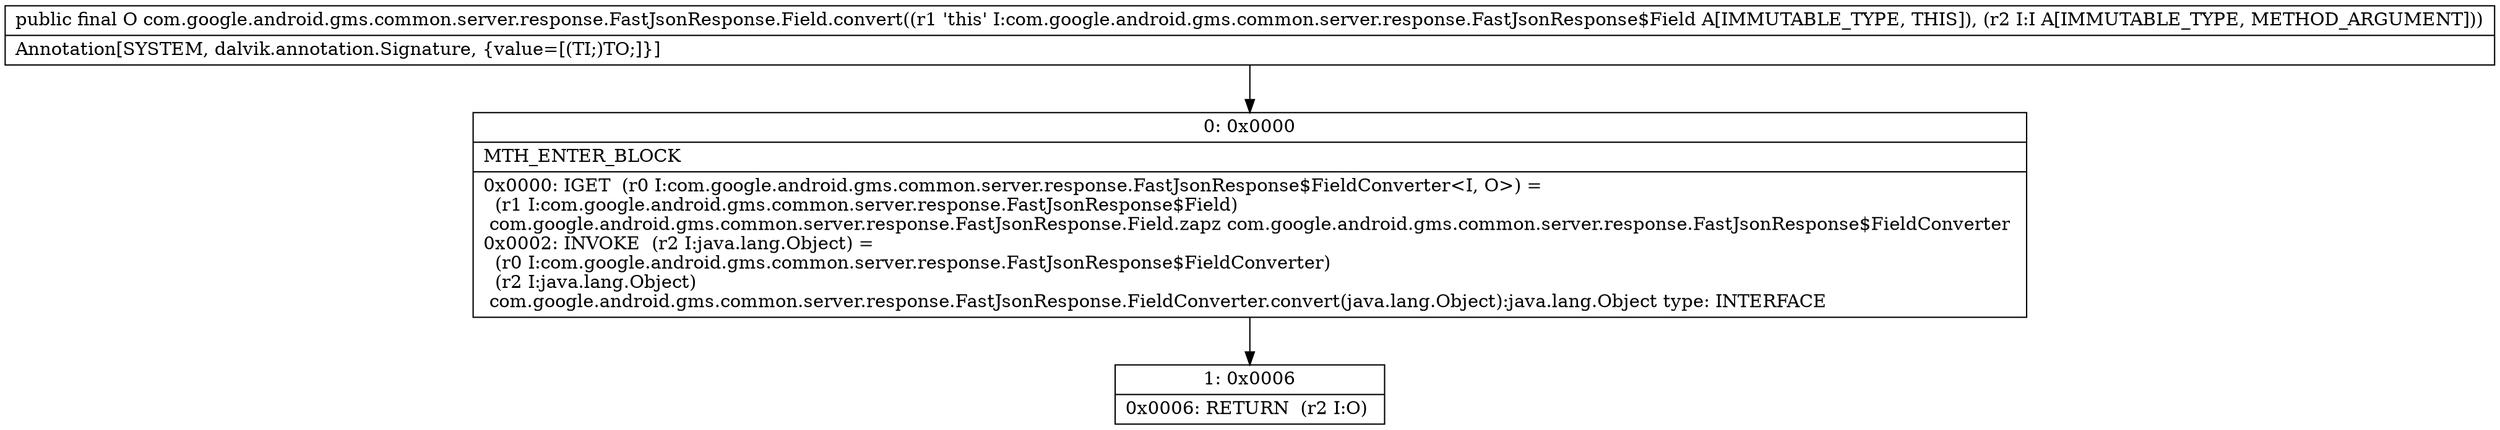 digraph "CFG forcom.google.android.gms.common.server.response.FastJsonResponse.Field.convert(Ljava\/lang\/Object;)Ljava\/lang\/Object;" {
Node_0 [shape=record,label="{0\:\ 0x0000|MTH_ENTER_BLOCK\l|0x0000: IGET  (r0 I:com.google.android.gms.common.server.response.FastJsonResponse$FieldConverter\<I, O\>) = \l  (r1 I:com.google.android.gms.common.server.response.FastJsonResponse$Field)\l com.google.android.gms.common.server.response.FastJsonResponse.Field.zapz com.google.android.gms.common.server.response.FastJsonResponse$FieldConverter \l0x0002: INVOKE  (r2 I:java.lang.Object) = \l  (r0 I:com.google.android.gms.common.server.response.FastJsonResponse$FieldConverter)\l  (r2 I:java.lang.Object)\l com.google.android.gms.common.server.response.FastJsonResponse.FieldConverter.convert(java.lang.Object):java.lang.Object type: INTERFACE \l}"];
Node_1 [shape=record,label="{1\:\ 0x0006|0x0006: RETURN  (r2 I:O) \l}"];
MethodNode[shape=record,label="{public final O com.google.android.gms.common.server.response.FastJsonResponse.Field.convert((r1 'this' I:com.google.android.gms.common.server.response.FastJsonResponse$Field A[IMMUTABLE_TYPE, THIS]), (r2 I:I A[IMMUTABLE_TYPE, METHOD_ARGUMENT]))  | Annotation[SYSTEM, dalvik.annotation.Signature, \{value=[(TI;)TO;]\}]\l}"];
MethodNode -> Node_0;
Node_0 -> Node_1;
}

